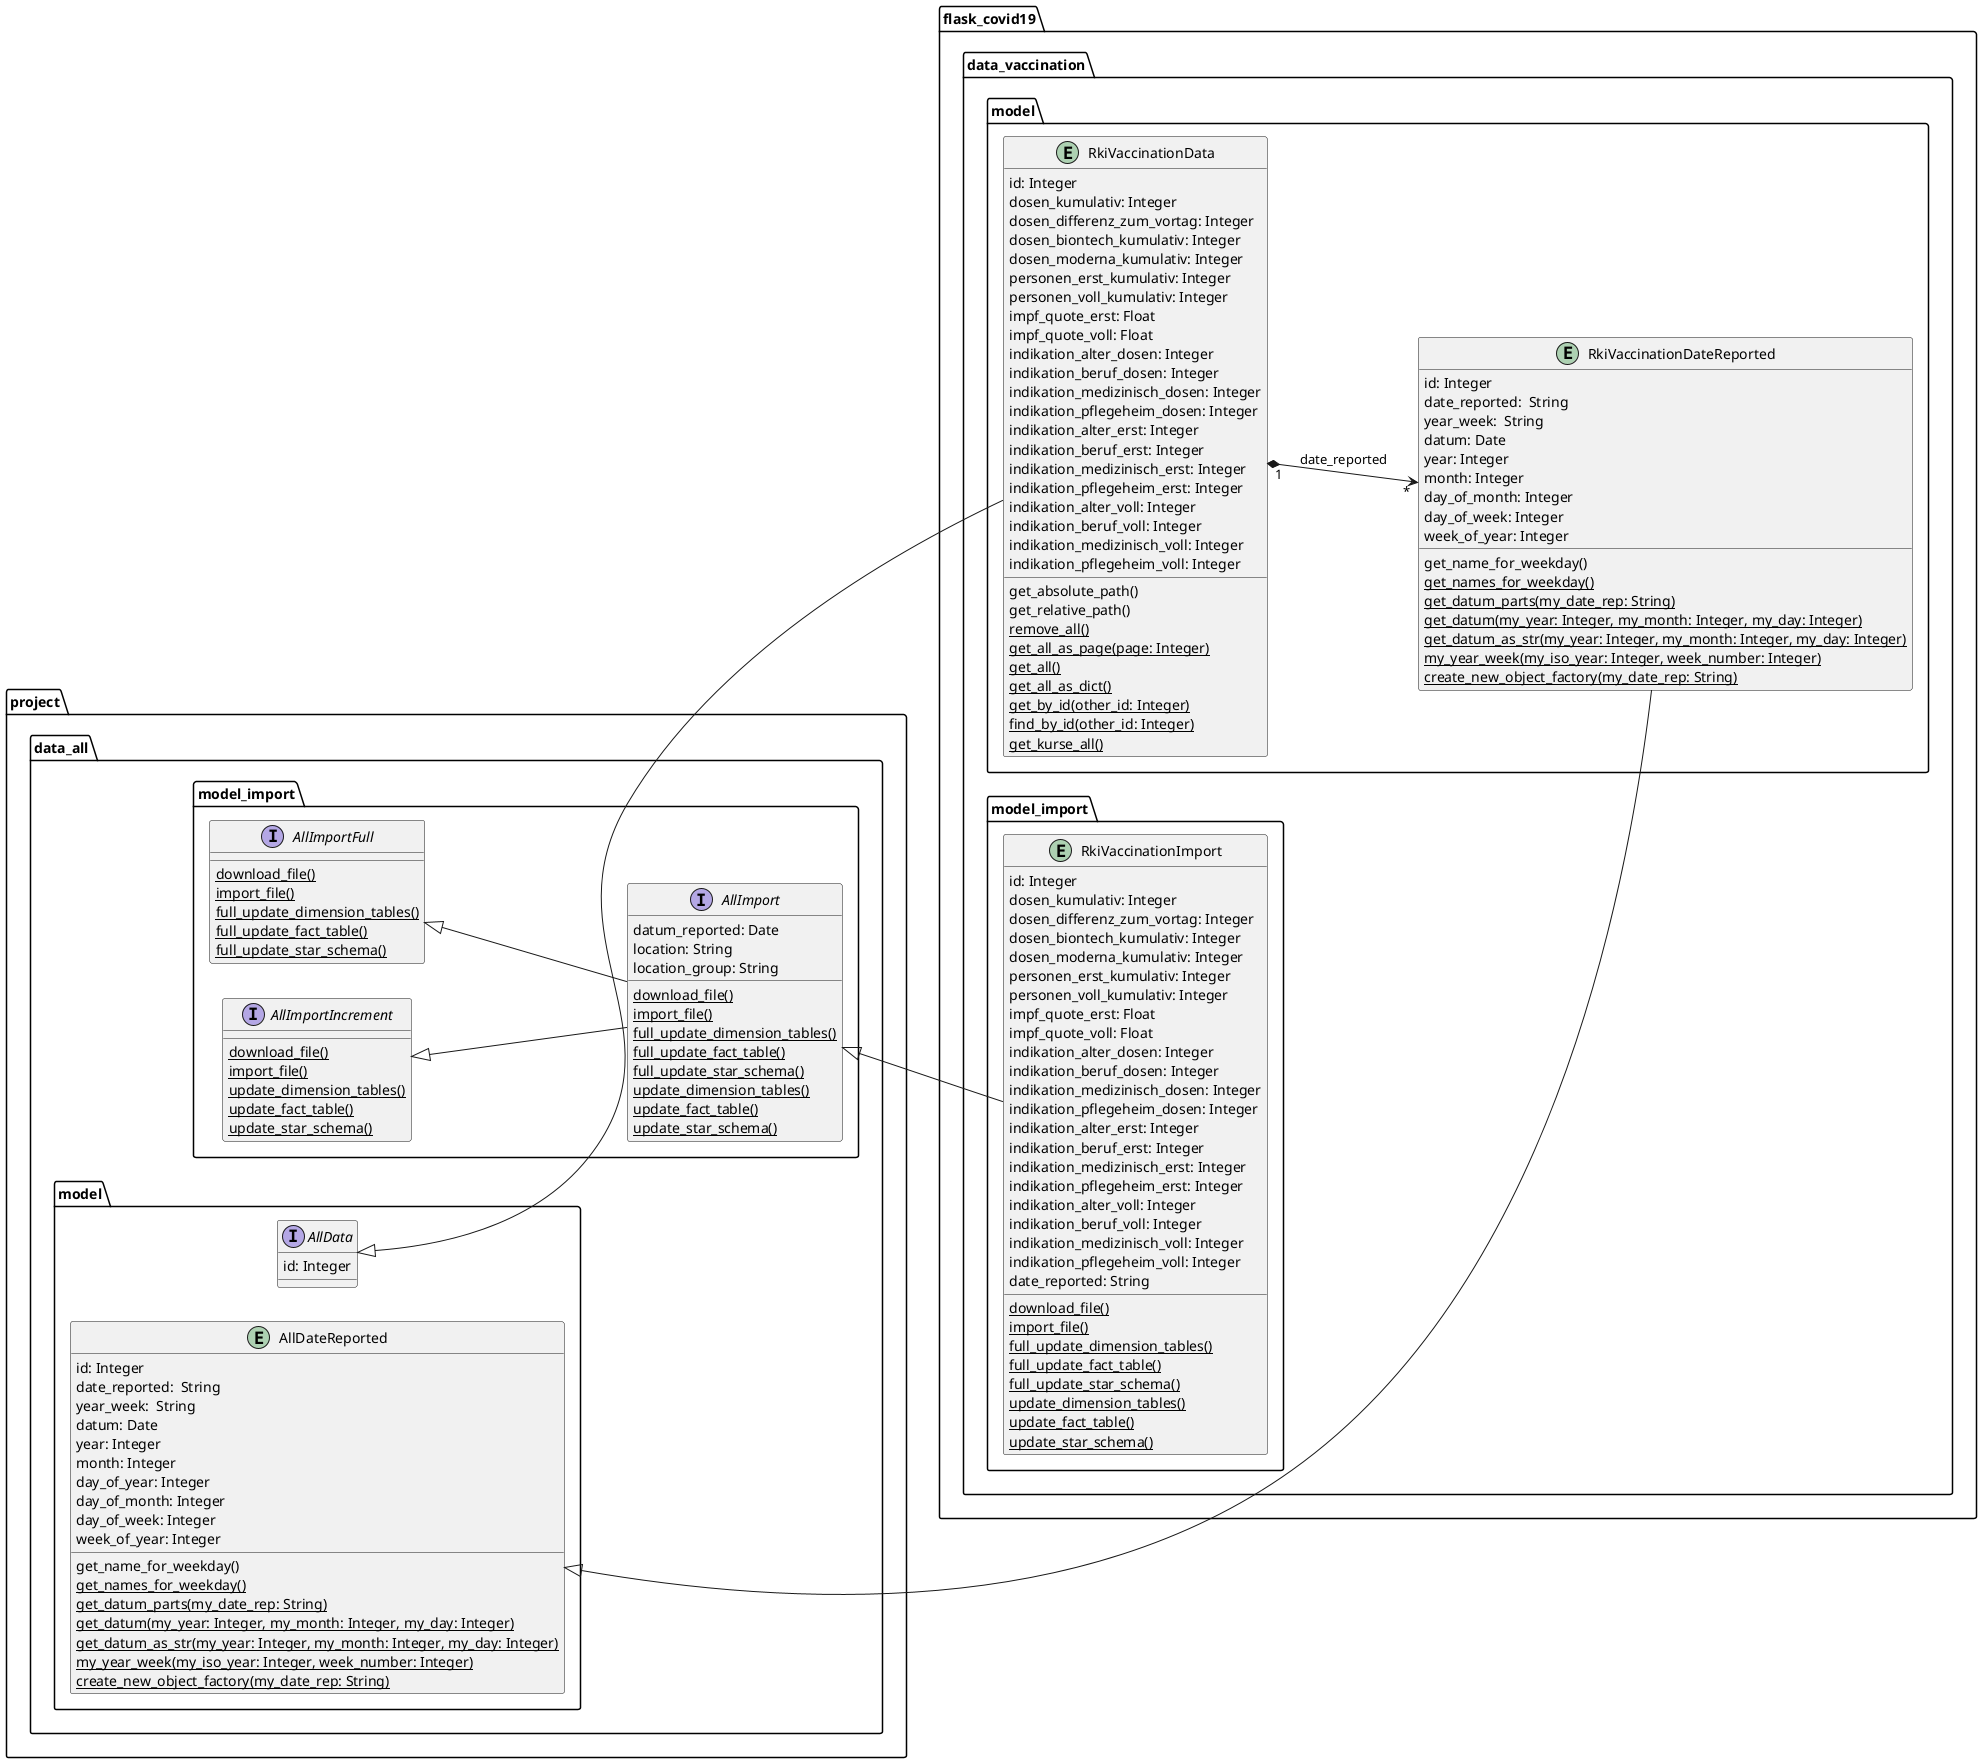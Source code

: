 @startuml
left to right direction


package project.data_all.model_import {

	interface AllImportFull {
		{classifier} download_file()
		{classifier} import_file()
		{classifier} full_update_dimension_tables()
		{classifier} full_update_fact_table()
		{classifier} full_update_star_schema()
	}

	interface AllImportIncrement {
		{classifier} download_file()
		{classifier} import_file()
		{classifier} update_dimension_tables()
		{classifier} update_fact_table()
		{classifier} update_star_schema()
	}

	interface AllImport {
	    datum_reported: Date
		location: String
		location_group: String
		{classifier} download_file()
		{classifier} import_file()
		{classifier} full_update_dimension_tables()
		{classifier} full_update_fact_table()
		{classifier} full_update_star_schema()
		{classifier} update_dimension_tables()
		{classifier} update_fact_table()
		{classifier} update_star_schema()
	}
}

package flask_covid19.data_vaccination.model_import {

	entity RkiVaccinationImport {
	    id: Integer
	    dosen_kumulativ: Integer
	    dosen_differenz_zum_vortag: Integer
	    dosen_biontech_kumulativ: Integer
	    dosen_moderna_kumulativ: Integer
	    personen_erst_kumulativ: Integer
	    personen_voll_kumulativ: Integer
	    impf_quote_erst: Float
	    impf_quote_voll: Float
	    indikation_alter_dosen: Integer
	    indikation_beruf_dosen: Integer
	    indikation_medizinisch_dosen: Integer
	    indikation_pflegeheim_dosen: Integer
	    indikation_alter_erst: Integer
	    indikation_beruf_erst: Integer
	    indikation_medizinisch_erst: Integer
	    indikation_pflegeheim_erst: Integer
	    indikation_alter_voll: Integer
	    indikation_beruf_voll: Integer
	    indikation_medizinisch_voll: Integer
	    indikation_pflegeheim_voll: Integer
	    date_reported: String
		{classifier} download_file()
		{classifier} import_file()
		{classifier} full_update_dimension_tables()
		{classifier} full_update_fact_table()
		{classifier} full_update_star_schema()
		{classifier} update_dimension_tables()
		{classifier} update_fact_table()
		{classifier} update_star_schema()
	}
}

AllImportFull <|-- AllImport
AllImportIncrement <|-- AllImport
AllImport <|-- RkiVaccinationImport

package project.data_all.model {

	entity AllDateReported {
	    id: Integer
		date_reported:  String
	    year_week:  String
	    datum: Date
	    year: Integer
	    month: Integer
		day_of_year: Integer
	    day_of_month: Integer
	    day_of_week: Integer
	    week_of_year: Integer
		get_name_for_weekday()
		{classifier} get_names_for_weekday()
		{classifier} get_datum_parts(my_date_rep: String)
		{classifier} get_datum(my_year: Integer, my_month: Integer, my_day: Integer)
		{classifier} get_datum_as_str(my_year: Integer, my_month: Integer, my_day: Integer)
		{classifier} my_year_week(my_iso_year: Integer, week_number: Integer)
		{classifier} create_new_object_factory(my_date_rep: String)
	}

	interface AllData {
	    id: Integer
	}
}

package flask_covid19.data_vaccination.model {

	entity RkiVaccinationDateReported {
	    id: Integer
		date_reported:  String
	    year_week:  String
	    datum: Date
	    year: Integer
	    month: Integer
	    day_of_month: Integer
	    day_of_week: Integer
	    week_of_year: Integer
		get_name_for_weekday()
		{classifier} get_names_for_weekday()
		{classifier} get_datum_parts(my_date_rep: String)
		{classifier} get_datum(my_year: Integer, my_month: Integer, my_day: Integer)
		{classifier} get_datum_as_str(my_year: Integer, my_month: Integer, my_day: Integer)
		{classifier} my_year_week(my_iso_year: Integer, week_number: Integer)
		{classifier} create_new_object_factory(my_date_rep: String)
	}

	entity RkiVaccinationData {
	    id: Integer
	    dosen_kumulativ: Integer
	    dosen_differenz_zum_vortag: Integer
	    dosen_biontech_kumulativ: Integer
	    dosen_moderna_kumulativ: Integer
	    personen_erst_kumulativ: Integer
	    personen_voll_kumulativ: Integer
	    impf_quote_erst: Float
	    impf_quote_voll: Float
	    indikation_alter_dosen: Integer
	    indikation_beruf_dosen: Integer
	    indikation_medizinisch_dosen: Integer
	    indikation_pflegeheim_dosen: Integer
	    indikation_alter_erst: Integer
	    indikation_beruf_erst: Integer
	    indikation_medizinisch_erst: Integer
	    indikation_pflegeheim_erst: Integer
	    indikation_alter_voll: Integer
	    indikation_beruf_voll: Integer
	    indikation_medizinisch_voll: Integer
	    indikation_pflegeheim_voll: Integer
	    get_absolute_path()
	    get_relative_path()
	    {classifier} remove_all()
	    {classifier} get_all_as_page(page: Integer)
	    {classifier} get_all()
	    {classifier} get_all_as_dict()
	    {classifier} get_by_id(other_id: Integer)
	    {classifier} find_by_id(other_id: Integer)
	    {classifier} get_kurse_all()
	}
}

AllDateReported <|-- RkiVaccinationDateReported
AllData <|-- RkiVaccinationData

RkiVaccinationData "1" *--> "*" RkiVaccinationDateReported : date_reported

@enduml

